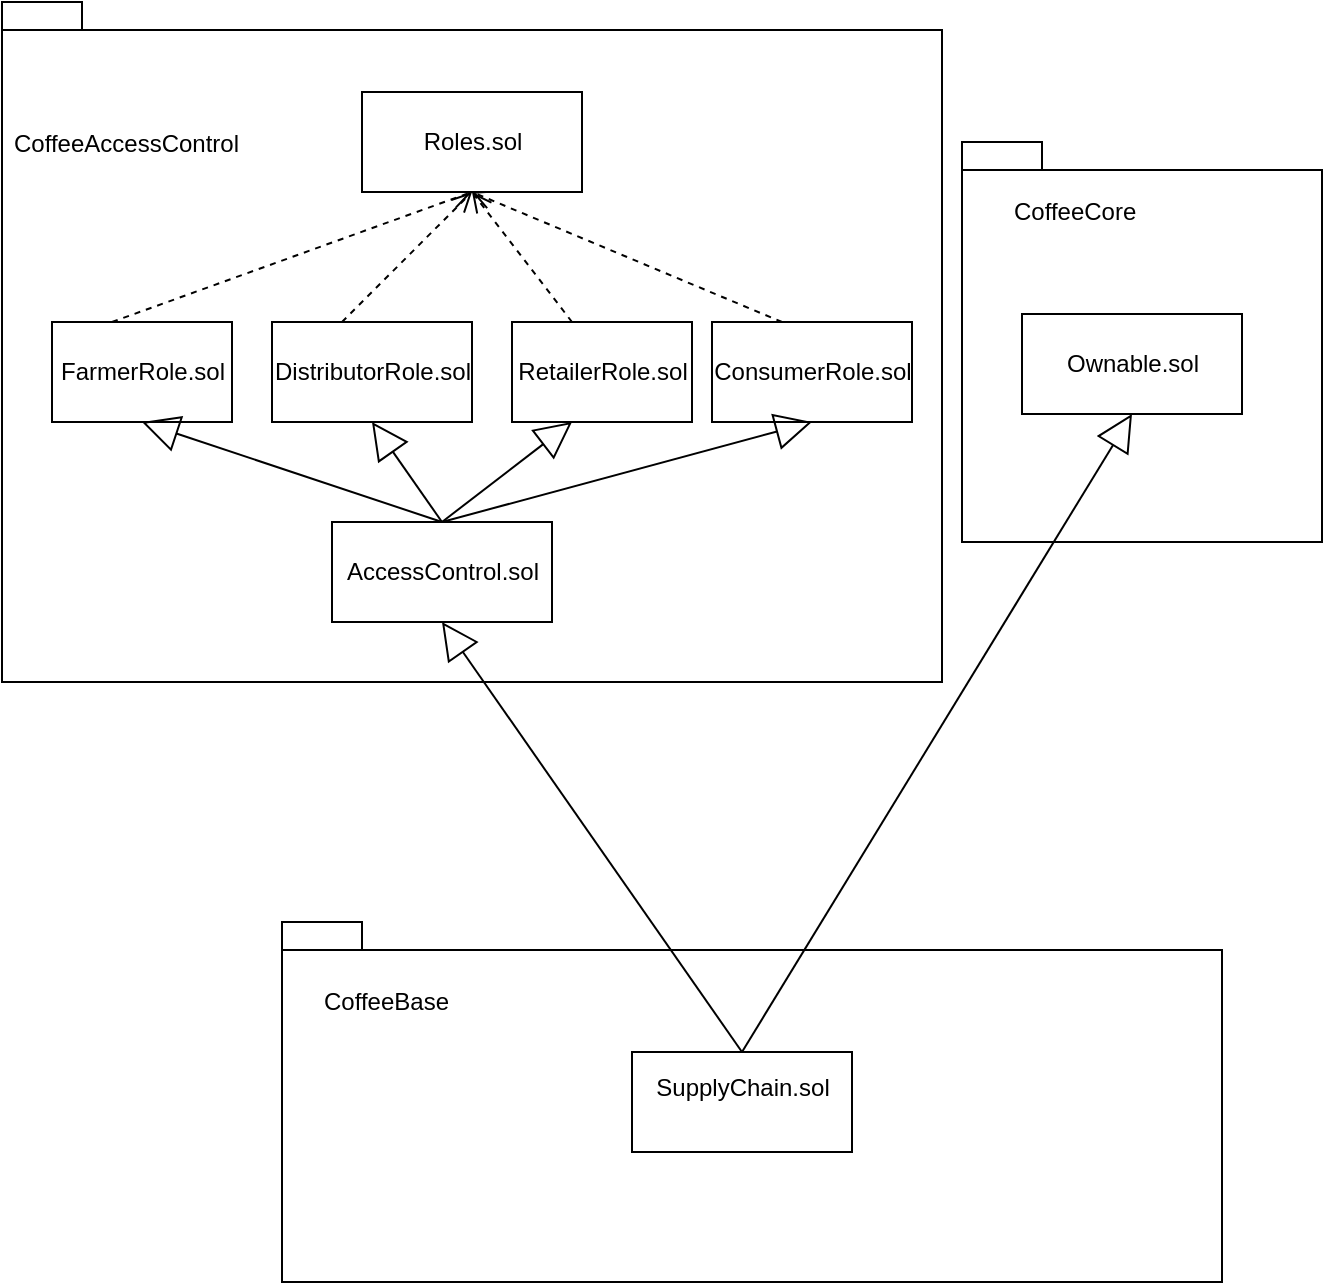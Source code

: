 <mxfile version="10.6.7" type="device"><diagram id="xrmNTOup5xiGotmE9XuN" name="Page-1"><mxGraphModel dx="909" dy="387" grid="1" gridSize="10" guides="1" tooltips="1" connect="1" arrows="1" fold="1" page="1" pageScale="1" pageWidth="850" pageHeight="1100" math="0" shadow="0"><root><mxCell id="0"/><mxCell id="1" parent="0"/><mxCell id="M4pZVk_2h-CQcSg4xa9X-1" value="" style="shape=folder;fontStyle=1;spacingTop=10;tabWidth=40;tabHeight=14;tabPosition=left;html=1;" vertex="1" parent="1"><mxGeometry x="110" y="20" width="470" height="340" as="geometry"/></mxCell><mxCell id="M4pZVk_2h-CQcSg4xa9X-4" value="CoffeeAccessControl" style="text;strokeColor=none;fillColor=none;align=left;verticalAlign=top;spacingLeft=4;spacingRight=4;overflow=hidden;rotatable=0;points=[[0,0.5],[1,0.5]];portConstraint=eastwest;" vertex="1" parent="1"><mxGeometry x="110" y="77" width="130" height="26" as="geometry"/></mxCell><mxCell id="M4pZVk_2h-CQcSg4xa9X-5" value="FarmerRole.sol" style="html=1;" vertex="1" parent="1"><mxGeometry x="135" y="180" width="90" height="50" as="geometry"/></mxCell><mxCell id="M4pZVk_2h-CQcSg4xa9X-6" value="DistributorRole.sol" style="html=1;" vertex="1" parent="1"><mxGeometry x="245" y="180" width="100" height="50" as="geometry"/></mxCell><mxCell id="M4pZVk_2h-CQcSg4xa9X-7" value="RetailerRole.sol" style="html=1;" vertex="1" parent="1"><mxGeometry x="365" y="180" width="90" height="50" as="geometry"/></mxCell><mxCell id="M4pZVk_2h-CQcSg4xa9X-8" value="ConsumerRole.sol&lt;br&gt;" style="html=1;" vertex="1" parent="1"><mxGeometry x="465" y="180" width="100" height="50" as="geometry"/></mxCell><mxCell id="M4pZVk_2h-CQcSg4xa9X-9" value="" style="html=1;verticalAlign=bottom;endArrow=open;dashed=1;endSize=8;entryX=0.5;entryY=1;entryDx=0;entryDy=0;" edge="1" parent="1" target="M4pZVk_2h-CQcSg4xa9X-22"><mxGeometry relative="1" as="geometry"><mxPoint x="165" y="180" as="sourcePoint"/><mxPoint x="320" y="137" as="targetPoint"/><Array as="points"/></mxGeometry></mxCell><mxCell id="M4pZVk_2h-CQcSg4xa9X-10" value="" style="html=1;verticalAlign=bottom;endArrow=open;dashed=1;endSize=8;entryX=0.5;entryY=1;entryDx=0;entryDy=0;" edge="1" parent="1" target="M4pZVk_2h-CQcSg4xa9X-22"><mxGeometry relative="1" as="geometry"><mxPoint x="280" y="180" as="sourcePoint"/><mxPoint x="320" y="140" as="targetPoint"/><Array as="points"/></mxGeometry></mxCell><mxCell id="M4pZVk_2h-CQcSg4xa9X-11" value="" style="html=1;verticalAlign=bottom;endArrow=open;dashed=1;endSize=8;entryX=0.5;entryY=1;entryDx=0;entryDy=0;" edge="1" parent="1" target="M4pZVk_2h-CQcSg4xa9X-22"><mxGeometry relative="1" as="geometry"><mxPoint x="395" y="180" as="sourcePoint"/><mxPoint x="310" y="270" as="targetPoint"/><Array as="points"/></mxGeometry></mxCell><mxCell id="M4pZVk_2h-CQcSg4xa9X-12" value="" style="html=1;verticalAlign=bottom;endArrow=open;dashed=1;endSize=8;entryX=0.5;entryY=1;entryDx=0;entryDy=0;" edge="1" parent="1" target="M4pZVk_2h-CQcSg4xa9X-22"><mxGeometry relative="1" as="geometry"><mxPoint x="500" y="180" as="sourcePoint"/><mxPoint x="330" y="140" as="targetPoint"/><Array as="points"/></mxGeometry></mxCell><mxCell id="M4pZVk_2h-CQcSg4xa9X-13" value="" style="shape=folder;fontStyle=1;spacingTop=10;tabWidth=40;tabHeight=14;tabPosition=left;html=1;" vertex="1" parent="1"><mxGeometry x="590" y="90" width="180" height="200" as="geometry"/></mxCell><mxCell id="M4pZVk_2h-CQcSg4xa9X-16" value="CoffeeCore" style="text;strokeColor=none;fillColor=none;align=left;verticalAlign=top;spacingLeft=4;spacingRight=4;overflow=hidden;rotatable=0;points=[[0,0.5],[1,0.5]];portConstraint=eastwest;" vertex="1" parent="1"><mxGeometry x="610" y="111" width="100" height="26" as="geometry"/></mxCell><mxCell id="M4pZVk_2h-CQcSg4xa9X-18" value="" style="shape=folder;fontStyle=1;spacingTop=10;tabWidth=40;tabHeight=14;tabPosition=left;html=1;" vertex="1" parent="1"><mxGeometry x="250" y="480" width="470" height="180" as="geometry"/></mxCell><mxCell id="M4pZVk_2h-CQcSg4xa9X-19" value="CoffeeBase" style="text;strokeColor=none;fillColor=none;align=left;verticalAlign=top;spacingLeft=4;spacingRight=4;overflow=hidden;rotatable=0;points=[[0,0.5],[1,0.5]];portConstraint=eastwest;" vertex="1" parent="1"><mxGeometry x="265" y="506" width="100" height="26" as="geometry"/></mxCell><mxCell id="M4pZVk_2h-CQcSg4xa9X-22" value="Roles.sol&lt;br&gt;" style="html=1;" vertex="1" parent="1"><mxGeometry x="290" y="65" width="110" height="50" as="geometry"/></mxCell><mxCell id="M4pZVk_2h-CQcSg4xa9X-23" value="AccessControl.sol" style="html=1;" vertex="1" parent="1"><mxGeometry x="275" y="280" width="110" height="50" as="geometry"/></mxCell><mxCell id="M4pZVk_2h-CQcSg4xa9X-25" value="" style="endArrow=block;endSize=16;endFill=0;html=1;exitX=0.5;exitY=0;exitDx=0;exitDy=0;entryX=0.5;entryY=1;entryDx=0;entryDy=0;" edge="1" parent="1" source="M4pZVk_2h-CQcSg4xa9X-23" target="M4pZVk_2h-CQcSg4xa9X-5"><mxGeometry width="160" relative="1" as="geometry"><mxPoint x="290" y="160" as="sourcePoint"/><mxPoint x="450" y="160" as="targetPoint"/></mxGeometry></mxCell><mxCell id="M4pZVk_2h-CQcSg4xa9X-26" value="" style="endArrow=block;endSize=16;endFill=0;html=1;entryX=0.5;entryY=1;entryDx=0;entryDy=0;" edge="1" parent="1" target="M4pZVk_2h-CQcSg4xa9X-6"><mxGeometry width="160" relative="1" as="geometry"><mxPoint x="330" y="280" as="sourcePoint"/><mxPoint x="175" y="190" as="targetPoint"/></mxGeometry></mxCell><mxCell id="M4pZVk_2h-CQcSg4xa9X-27" value="" style="endArrow=block;endSize=16;endFill=0;html=1;exitX=0.5;exitY=0;exitDx=0;exitDy=0;" edge="1" parent="1" source="M4pZVk_2h-CQcSg4xa9X-23"><mxGeometry width="160" relative="1" as="geometry"><mxPoint x="310" y="160" as="sourcePoint"/><mxPoint x="395" y="230" as="targetPoint"/></mxGeometry></mxCell><mxCell id="M4pZVk_2h-CQcSg4xa9X-28" value="" style="endArrow=block;endSize=16;endFill=0;html=1;entryX=0.5;entryY=1;entryDx=0;entryDy=0;exitX=0.5;exitY=0;exitDx=0;exitDy=0;" edge="1" parent="1" source="M4pZVk_2h-CQcSg4xa9X-23" target="M4pZVk_2h-CQcSg4xa9X-8"><mxGeometry width="160" relative="1" as="geometry"><mxPoint x="320" y="160" as="sourcePoint"/><mxPoint x="195" y="210" as="targetPoint"/></mxGeometry></mxCell><mxCell id="M4pZVk_2h-CQcSg4xa9X-30" value="" style="endArrow=block;endSize=16;endFill=0;html=1;exitX=0.5;exitY=0;exitDx=0;exitDy=0;entryX=0.5;entryY=1;entryDx=0;entryDy=0;" edge="1" parent="1" target="M4pZVk_2h-CQcSg4xa9X-23"><mxGeometry width="160" relative="1" as="geometry"><mxPoint x="480" y="545" as="sourcePoint"/><mxPoint x="260" y="680" as="targetPoint"/></mxGeometry></mxCell><mxCell id="M4pZVk_2h-CQcSg4xa9X-31" value="" style="endArrow=block;endSize=16;endFill=0;html=1;exitX=0.5;exitY=0;exitDx=0;exitDy=0;entryX=0.5;entryY=1;entryDx=0;entryDy=0;" edge="1" parent="1" target="M4pZVk_2h-CQcSg4xa9X-32"><mxGeometry width="160" relative="1" as="geometry"><mxPoint x="480" y="545" as="sourcePoint"/><mxPoint x="710" y="197" as="targetPoint"/></mxGeometry></mxCell><mxCell id="M4pZVk_2h-CQcSg4xa9X-32" value="&lt;span&gt;Ownable.sol&lt;/span&gt;" style="html=1;" vertex="1" parent="1"><mxGeometry x="620" y="176" width="110" height="50" as="geometry"/></mxCell><mxCell id="M4pZVk_2h-CQcSg4xa9X-37" value="&lt;span&gt;SupplyChain.sol&lt;br&gt;&lt;br&gt;&lt;/span&gt;" style="html=1;" vertex="1" parent="1"><mxGeometry x="425" y="545" width="110" height="50" as="geometry"/></mxCell></root></mxGraphModel></diagram></mxfile>